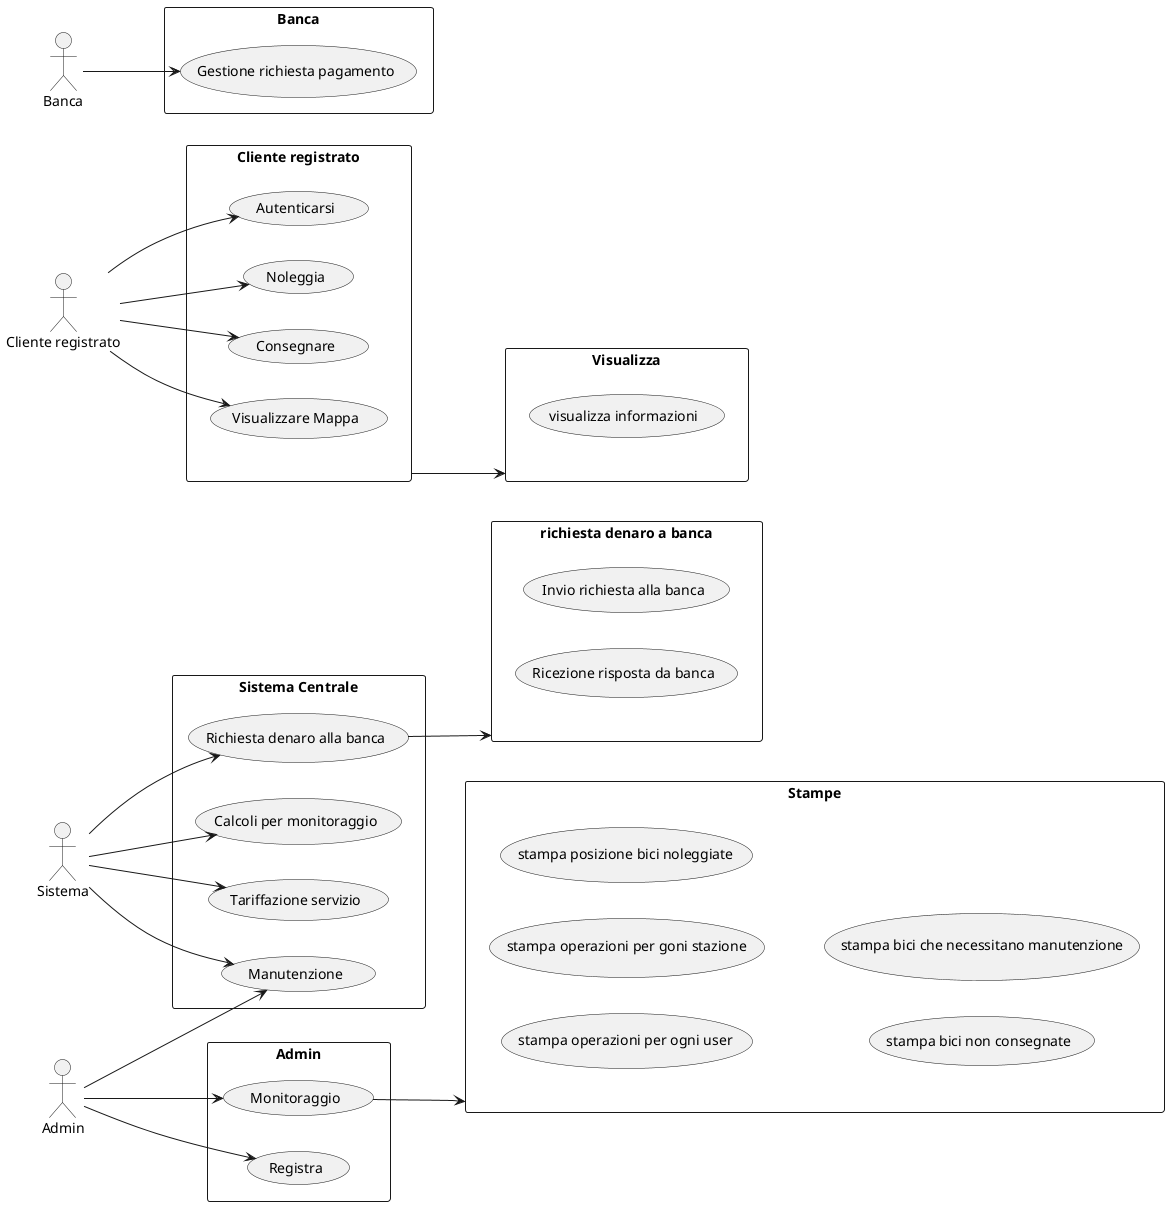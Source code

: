 @startuml
left to right direction

actor "Cliente registrato" as C
actor Sistema as S
actor Admin as A
actor Banca as B

' actor Stampe as ST

rectangle "Cliente registrato" {
    C --> (Autenticarsi)
    C --> (Noleggia)
    C --> (Consegnare)
    C --> (Visualizzare Mappa)
}
rectangle Banca {
    B --> (Gestione richiesta pagamento)
}
rectangle Visualizza{
    (visualizza informazioni)
}
(Cliente registrato)-->(Visualizza)
' gestisce transazioni tra utente e sistema
rectangle "Sistema Centrale" {
    S --> (Calcoli per monitoraggio)
    S --> (Tariffazione servizio)
    S --> (Manutenzione)
    S --> (Richiesta denaro alla banca)
}
rectangle "richiesta denaro a banca"{
    (Invio richiesta alla banca)
    (Ricezione risposta da banca)
}
(Richiesta denaro alla banca) --> (richiesta denaro a banca)
rectangle "Admin" {
    A --> (Monitoraggio)
    A --> (Registra)
    A --> (Manutenzione)
}
rectangle "Stampe" {
    (stampa operazioni per ogni user)
    (stampa operazioni per goni stazione)
    (stampa posizione bici noleggiate)
    (stampa bici non consegnate)
    (stampa bici che necessitano manutenzione)
}
' (C) --> (Visualizzare Mappa) : <<include>>
(Monitoraggio) --> (Stampe)
@enduml

